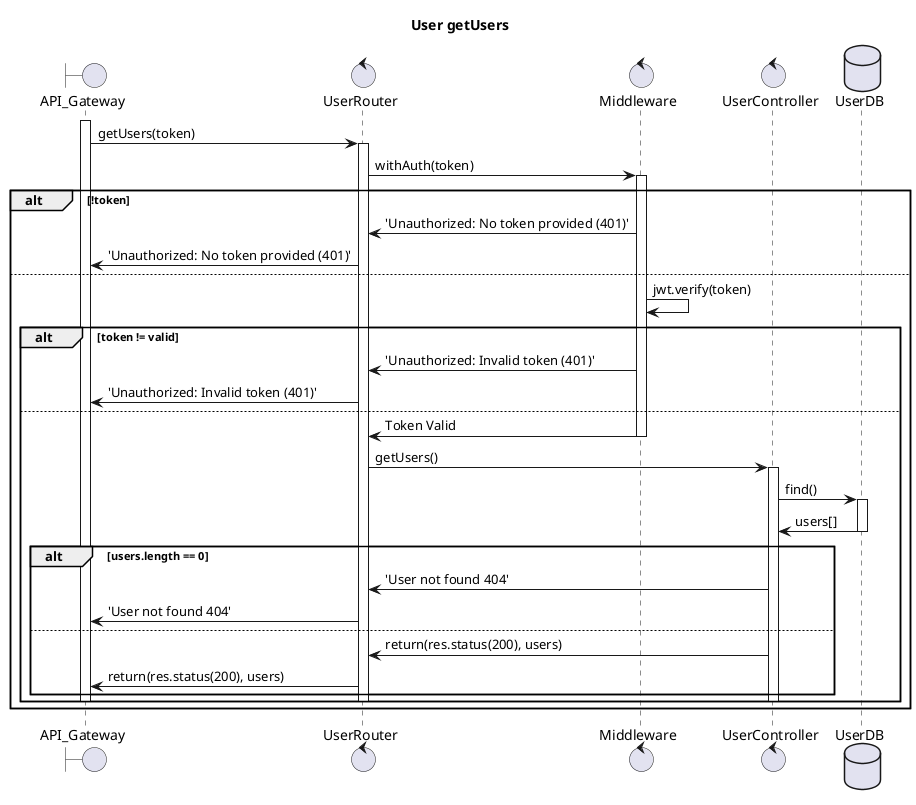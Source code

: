 @startuml
title User getUsers
boundary API_Gateway
control UserRouter
control Middleware
control UserController
dataBase UserDB
activate API_Gateway
API_Gateway -> UserRouter : getUsers(token)
activate UserRouter
UserRouter -> Middleware : withAuth(token)
activate Middleware
alt !token
    Middleware -> UserRouter : 'Unauthorized: No token provided (401)'
    UserRouter -> API_Gateway : 'Unauthorized: No token provided (401)'
else 
    Middleware -> Middleware : jwt.verify(token)
    alt token != valid
        Middleware -> UserRouter : 'Unauthorized: Invalid token (401)'
        UserRouter -> API_Gateway : 'Unauthorized: Invalid token (401)'
    else
        Middleware -> UserRouter : Token Valid
        deactivate Middleware
        UserRouter -> UserController : getUsers()
        activate UserController
        UserController -> UserDB : find()
        activate UserDB
        UserDB -> UserController : users[]
        deactivate UserDB
        alt users.length == 0
            UserController -> UserRouter : 'User not found 404'
            UserRouter -> API_Gateway : 'User not found 404'
        else
            UserController -> UserRouter : return(res.status(200), users)
            UserRouter -> API_Gateway : return(res.status(200), users)
        end
        deactivate UserController
        deactivate UserRouter
        deactivate API_Gateway
    end
end


@enduml
